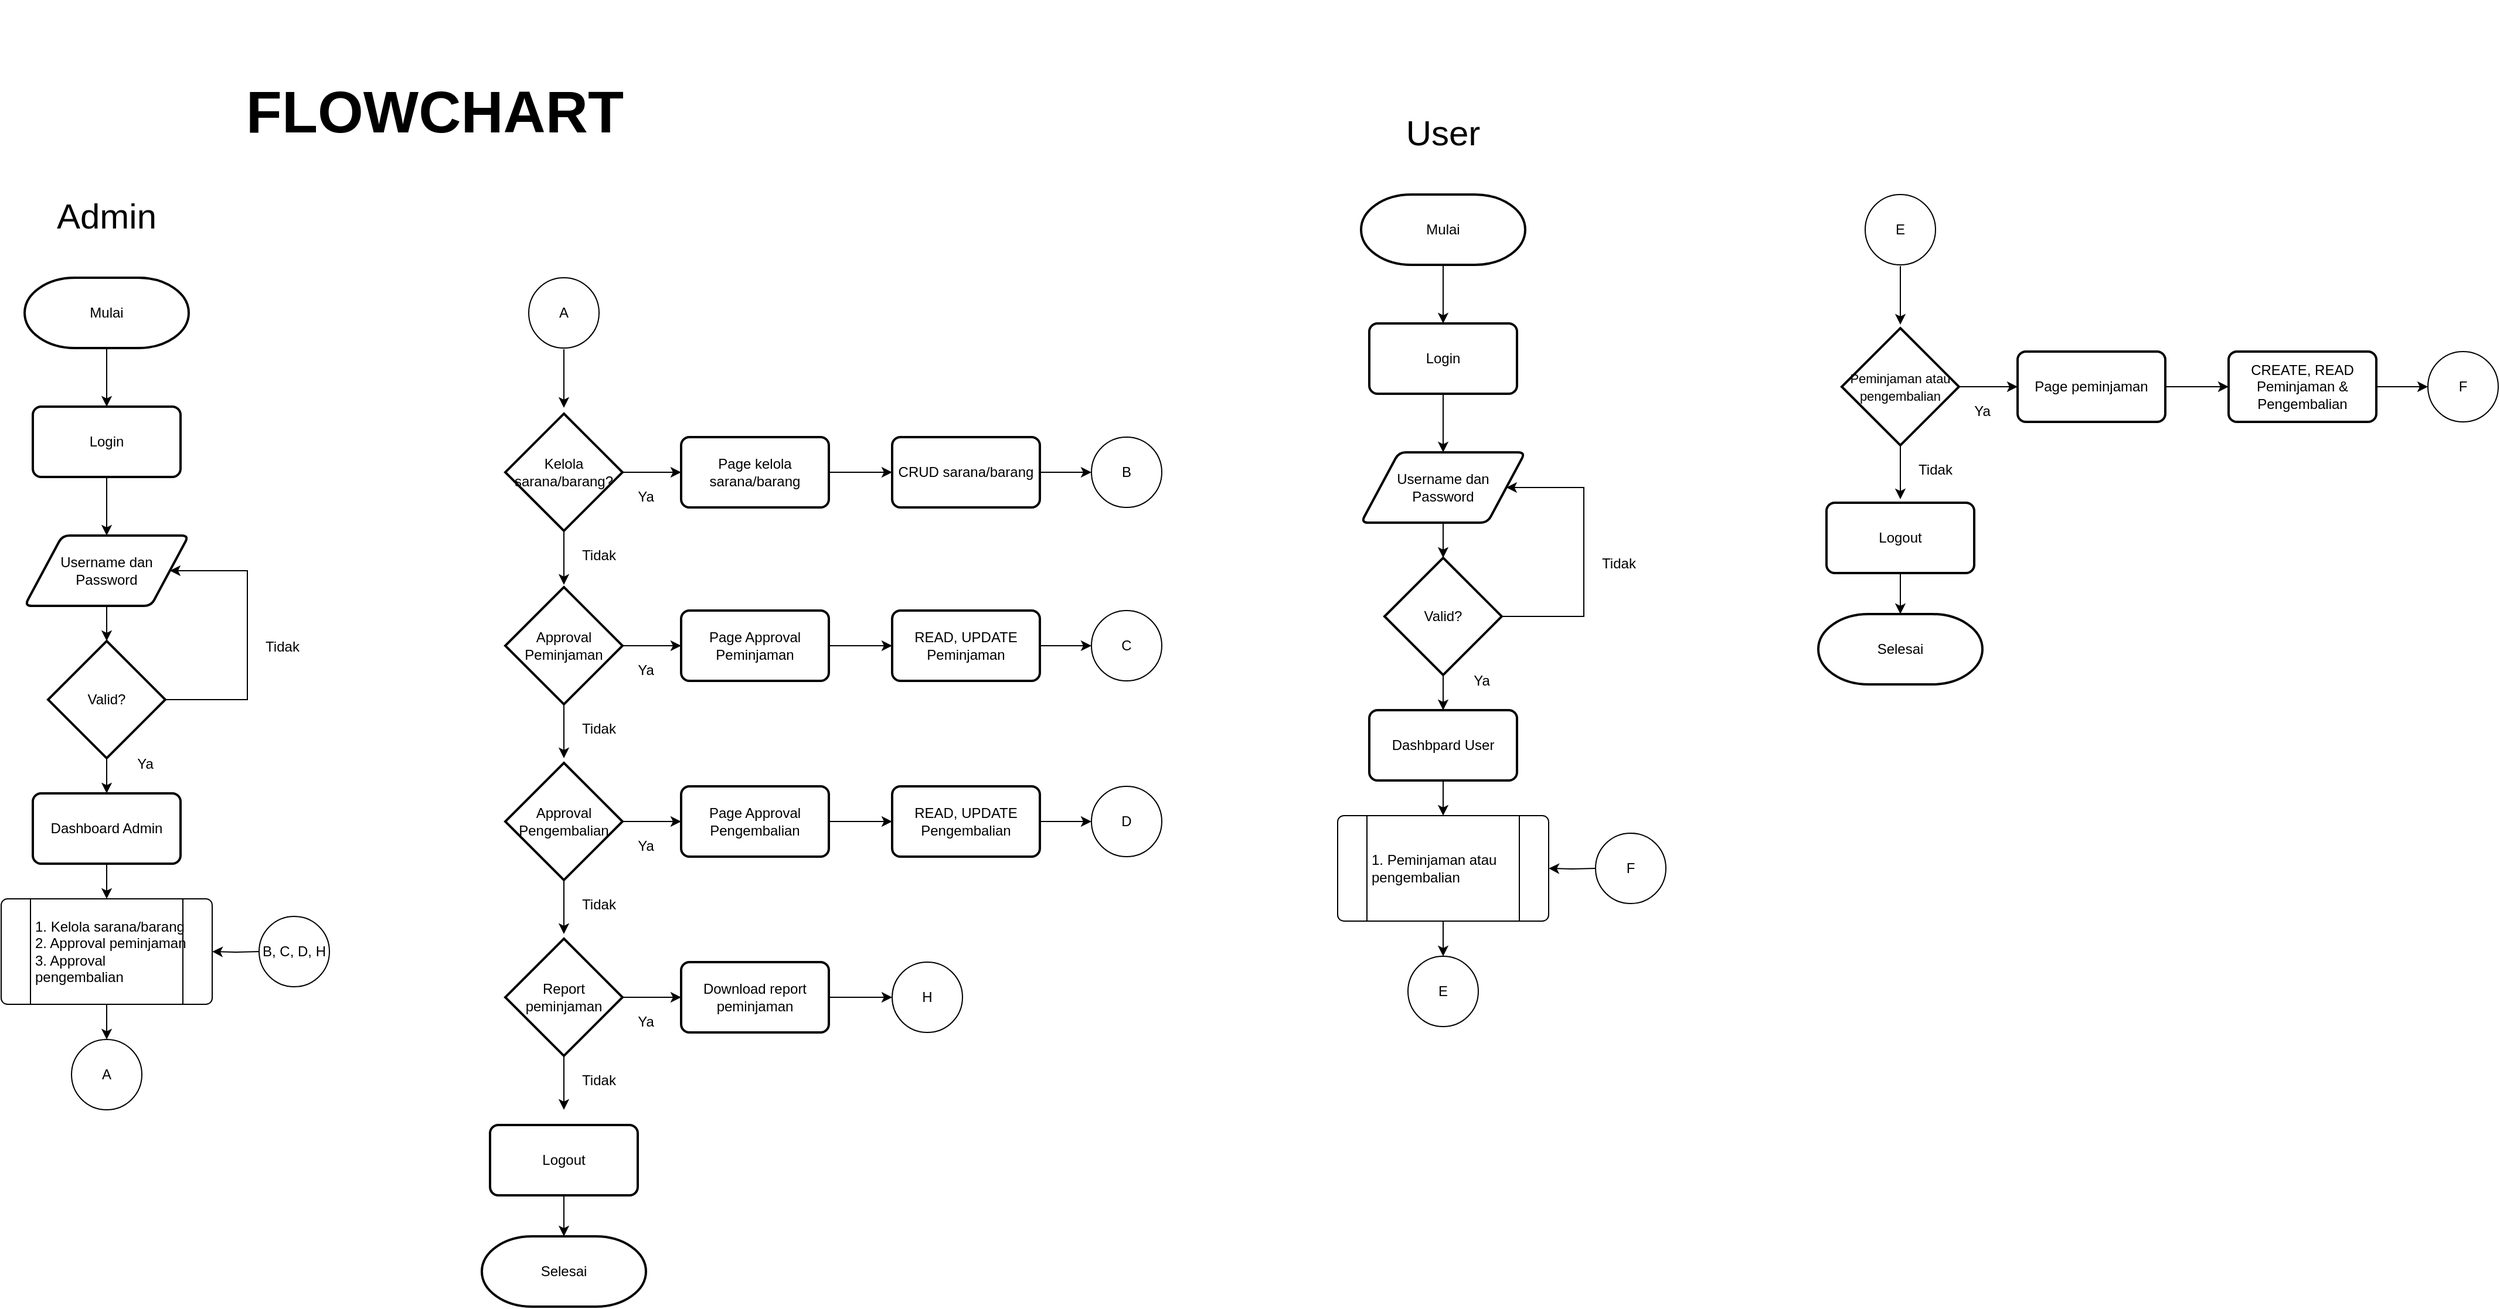 <mxfile version="27.0.6">
  <diagram name="Page-1" id="8GOD23iKSQqQfZtJJ0CQ">
    <mxGraphModel grid="1" page="1" gridSize="10" guides="1" tooltips="1" connect="1" arrows="1" fold="1" pageScale="1" pageWidth="3000" pageHeight="3000" math="0" shadow="0">
      <root>
        <mxCell id="0" />
        <mxCell id="1" parent="0" />
        <mxCell id="D5Iztg6HRzffPRHHJvHE-1" style="edgeStyle=orthogonalEdgeStyle;rounded=0;orthogonalLoop=1;jettySize=auto;html=1;entryX=0.5;entryY=0;entryDx=0;entryDy=0;" edge="1" parent="1" source="D5Iztg6HRzffPRHHJvHE-2" target="D5Iztg6HRzffPRHHJvHE-4">
          <mxGeometry relative="1" as="geometry" />
        </mxCell>
        <mxCell id="D5Iztg6HRzffPRHHJvHE-2" value="Mulai" style="strokeWidth=2;html=1;shape=mxgraph.flowchart.terminator;whiteSpace=wrap;" vertex="1" parent="1">
          <mxGeometry x="240" y="327" width="140" height="60" as="geometry" />
        </mxCell>
        <mxCell id="D5Iztg6HRzffPRHHJvHE-3" style="edgeStyle=orthogonalEdgeStyle;rounded=0;orthogonalLoop=1;jettySize=auto;html=1;entryX=0.5;entryY=0;entryDx=0;entryDy=0;" edge="1" parent="1" source="D5Iztg6HRzffPRHHJvHE-4" target="D5Iztg6HRzffPRHHJvHE-5">
          <mxGeometry relative="1" as="geometry" />
        </mxCell>
        <mxCell id="D5Iztg6HRzffPRHHJvHE-4" value="Login" style="rounded=1;whiteSpace=wrap;html=1;absoluteArcSize=1;arcSize=14;strokeWidth=2;" vertex="1" parent="1">
          <mxGeometry x="247" y="437" width="126" height="60" as="geometry" />
        </mxCell>
        <mxCell id="D5Iztg6HRzffPRHHJvHE-5" value="Username dan&lt;div&gt;&lt;span style=&quot;background-color: transparent; color: light-dark(rgb(0, 0, 0), rgb(255, 255, 255));&quot;&gt;Password&lt;/span&gt;&lt;/div&gt;" style="shape=parallelogram;html=1;strokeWidth=2;perimeter=parallelogramPerimeter;whiteSpace=wrap;rounded=1;arcSize=12;size=0.23;" vertex="1" parent="1">
          <mxGeometry x="240" y="547" width="140" height="60" as="geometry" />
        </mxCell>
        <mxCell id="D5Iztg6HRzffPRHHJvHE-6" style="edgeStyle=orthogonalEdgeStyle;rounded=0;orthogonalLoop=1;jettySize=auto;html=1;entryX=0.5;entryY=0;entryDx=0;entryDy=0;" edge="1" parent="1" source="D5Iztg6HRzffPRHHJvHE-8" target="D5Iztg6HRzffPRHHJvHE-11">
          <mxGeometry relative="1" as="geometry" />
        </mxCell>
        <mxCell id="D5Iztg6HRzffPRHHJvHE-7" style="edgeStyle=orthogonalEdgeStyle;rounded=0;orthogonalLoop=1;jettySize=auto;html=1;entryX=1;entryY=0.5;entryDx=0;entryDy=0;" edge="1" parent="1" source="D5Iztg6HRzffPRHHJvHE-8" target="D5Iztg6HRzffPRHHJvHE-5">
          <mxGeometry relative="1" as="geometry">
            <mxPoint x="390" y="567" as="targetPoint" />
            <Array as="points">
              <mxPoint x="430" y="687" />
              <mxPoint x="430" y="577" />
            </Array>
          </mxGeometry>
        </mxCell>
        <mxCell id="D5Iztg6HRzffPRHHJvHE-8" value="Valid?" style="strokeWidth=2;html=1;shape=mxgraph.flowchart.decision;whiteSpace=wrap;" vertex="1" parent="1">
          <mxGeometry x="260" y="637" width="100" height="100" as="geometry" />
        </mxCell>
        <mxCell id="D5Iztg6HRzffPRHHJvHE-9" style="edgeStyle=orthogonalEdgeStyle;rounded=0;orthogonalLoop=1;jettySize=auto;html=1;entryX=0.5;entryY=0;entryDx=0;entryDy=0;entryPerimeter=0;" edge="1" parent="1" source="D5Iztg6HRzffPRHHJvHE-5" target="D5Iztg6HRzffPRHHJvHE-8">
          <mxGeometry relative="1" as="geometry" />
        </mxCell>
        <mxCell id="D5Iztg6HRzffPRHHJvHE-10" style="edgeStyle=orthogonalEdgeStyle;rounded=0;orthogonalLoop=1;jettySize=auto;html=1;entryX=0.5;entryY=0;entryDx=0;entryDy=0;" edge="1" parent="1" source="D5Iztg6HRzffPRHHJvHE-11" target="D5Iztg6HRzffPRHHJvHE-13">
          <mxGeometry relative="1" as="geometry" />
        </mxCell>
        <mxCell id="D5Iztg6HRzffPRHHJvHE-11" value="Dashboard Admin" style="rounded=1;whiteSpace=wrap;html=1;absoluteArcSize=1;arcSize=14;strokeWidth=2;" vertex="1" parent="1">
          <mxGeometry x="247" y="767" width="126" height="60" as="geometry" />
        </mxCell>
        <mxCell id="D5Iztg6HRzffPRHHJvHE-12" style="edgeStyle=orthogonalEdgeStyle;rounded=0;orthogonalLoop=1;jettySize=auto;html=1;" edge="1" parent="1" source="D5Iztg6HRzffPRHHJvHE-13">
          <mxGeometry relative="1" as="geometry">
            <mxPoint x="310" y="977" as="targetPoint" />
          </mxGeometry>
        </mxCell>
        <mxCell id="D5Iztg6HRzffPRHHJvHE-13" value="" style="verticalLabelPosition=bottom;verticalAlign=top;html=1;shape=process;whiteSpace=wrap;rounded=1;size=0.14;arcSize=6;" vertex="1" parent="1">
          <mxGeometry x="220" y="857" width="180" height="90" as="geometry" />
        </mxCell>
        <mxCell id="D5Iztg6HRzffPRHHJvHE-14" value="1. Kelola sarana/barang&lt;div&gt;2. Approval peminjaman&lt;/div&gt;&lt;div&gt;3. Approval pengembalian&lt;/div&gt;" style="text;strokeColor=none;align=left;fillColor=none;html=1;verticalAlign=middle;whiteSpace=wrap;rounded=0;" vertex="1" parent="1">
          <mxGeometry x="247" y="867" width="133" height="70" as="geometry" />
        </mxCell>
        <mxCell id="D5Iztg6HRzffPRHHJvHE-15" value="Ya" style="text;strokeColor=none;align=center;fillColor=none;html=1;verticalAlign=middle;whiteSpace=wrap;rounded=0;" vertex="1" parent="1">
          <mxGeometry x="313" y="727" width="60" height="30" as="geometry" />
        </mxCell>
        <mxCell id="D5Iztg6HRzffPRHHJvHE-16" value="Tidak" style="text;strokeColor=none;align=center;fillColor=none;html=1;verticalAlign=middle;whiteSpace=wrap;rounded=0;" vertex="1" parent="1">
          <mxGeometry x="430" y="627" width="60" height="30" as="geometry" />
        </mxCell>
        <mxCell id="D5Iztg6HRzffPRHHJvHE-17" style="edgeStyle=orthogonalEdgeStyle;rounded=0;orthogonalLoop=1;jettySize=auto;html=1;entryX=1;entryY=0.5;entryDx=0;entryDy=0;" edge="1" parent="1" target="D5Iztg6HRzffPRHHJvHE-13">
          <mxGeometry relative="1" as="geometry">
            <mxPoint x="440" y="902" as="sourcePoint" />
          </mxGeometry>
        </mxCell>
        <mxCell id="D5Iztg6HRzffPRHHJvHE-18" value="&lt;font style=&quot;font-size: 30px;&quot;&gt;Admin&lt;/font&gt;" style="text;strokeColor=none;align=center;fillColor=none;html=1;verticalAlign=middle;whiteSpace=wrap;rounded=0;" vertex="1" parent="1">
          <mxGeometry x="280" y="259" width="60" height="30" as="geometry" />
        </mxCell>
        <mxCell id="D5Iztg6HRzffPRHHJvHE-19" value="" style="verticalLabelPosition=bottom;verticalAlign=top;html=1;shape=mxgraph.flowchart.on-page_reference;" vertex="1" parent="1">
          <mxGeometry x="280" y="977" width="60" height="60" as="geometry" />
        </mxCell>
        <mxCell id="D5Iztg6HRzffPRHHJvHE-20" value="A" style="text;strokeColor=none;align=center;fillColor=none;html=1;verticalAlign=middle;whiteSpace=wrap;rounded=0;" vertex="1" parent="1">
          <mxGeometry x="280" y="992" width="60" height="30" as="geometry" />
        </mxCell>
        <mxCell id="D5Iztg6HRzffPRHHJvHE-21" value="" style="verticalLabelPosition=bottom;verticalAlign=top;html=1;shape=mxgraph.flowchart.on-page_reference;" vertex="1" parent="1">
          <mxGeometry x="440" y="872" width="60" height="60" as="geometry" />
        </mxCell>
        <mxCell id="D5Iztg6HRzffPRHHJvHE-22" value="B, C, D, H" style="text;strokeColor=none;align=center;fillColor=none;html=1;verticalAlign=middle;whiteSpace=wrap;rounded=0;" vertex="1" parent="1">
          <mxGeometry x="440" y="887" width="60" height="30" as="geometry" />
        </mxCell>
        <mxCell id="D5Iztg6HRzffPRHHJvHE-23" value="" style="verticalLabelPosition=bottom;verticalAlign=top;html=1;shape=mxgraph.flowchart.on-page_reference;" vertex="1" parent="1">
          <mxGeometry x="670" y="327" width="60" height="60" as="geometry" />
        </mxCell>
        <mxCell id="D5Iztg6HRzffPRHHJvHE-24" value="A" style="text;strokeColor=none;align=center;fillColor=none;html=1;verticalAlign=middle;whiteSpace=wrap;rounded=0;" vertex="1" parent="1">
          <mxGeometry x="670" y="342" width="60" height="30" as="geometry" />
        </mxCell>
        <mxCell id="D5Iztg6HRzffPRHHJvHE-25" style="edgeStyle=orthogonalEdgeStyle;rounded=0;orthogonalLoop=1;jettySize=auto;html=1;entryX=0.5;entryY=0;entryDx=0;entryDy=0;" edge="1" parent="1">
          <mxGeometry relative="1" as="geometry">
            <mxPoint x="700" y="388" as="sourcePoint" />
            <mxPoint x="700" y="438" as="targetPoint" />
          </mxGeometry>
        </mxCell>
        <mxCell id="D5Iztg6HRzffPRHHJvHE-26" style="edgeStyle=orthogonalEdgeStyle;rounded=0;orthogonalLoop=1;jettySize=auto;html=1;entryX=0;entryY=0.5;entryDx=0;entryDy=0;" edge="1" parent="1" source="D5Iztg6HRzffPRHHJvHE-27" target="D5Iztg6HRzffPRHHJvHE-32">
          <mxGeometry relative="1" as="geometry" />
        </mxCell>
        <mxCell id="D5Iztg6HRzffPRHHJvHE-27" value="Kelola sarana/barang?" style="strokeWidth=2;html=1;shape=mxgraph.flowchart.decision;whiteSpace=wrap;" vertex="1" parent="1">
          <mxGeometry x="650" y="443" width="100" height="100" as="geometry" />
        </mxCell>
        <mxCell id="D5Iztg6HRzffPRHHJvHE-28" style="edgeStyle=orthogonalEdgeStyle;rounded=0;orthogonalLoop=1;jettySize=auto;html=1;entryX=0.5;entryY=0;entryDx=0;entryDy=0;entryPerimeter=0;" edge="1" parent="1" source="D5Iztg6HRzffPRHHJvHE-27">
          <mxGeometry relative="1" as="geometry">
            <mxPoint x="700" y="589.0" as="targetPoint" />
          </mxGeometry>
        </mxCell>
        <mxCell id="D5Iztg6HRzffPRHHJvHE-29" value="Tidak" style="text;strokeColor=none;align=center;fillColor=none;html=1;verticalAlign=middle;whiteSpace=wrap;rounded=0;" vertex="1" parent="1">
          <mxGeometry x="700" y="549" width="60" height="30" as="geometry" />
        </mxCell>
        <mxCell id="D5Iztg6HRzffPRHHJvHE-30" value="Ya" style="text;strokeColor=none;align=center;fillColor=none;html=1;verticalAlign=middle;whiteSpace=wrap;rounded=0;" vertex="1" parent="1">
          <mxGeometry x="740" y="499" width="60" height="30" as="geometry" />
        </mxCell>
        <mxCell id="D5Iztg6HRzffPRHHJvHE-31" style="edgeStyle=orthogonalEdgeStyle;rounded=0;orthogonalLoop=1;jettySize=auto;html=1;entryX=0;entryY=0.5;entryDx=0;entryDy=0;" edge="1" parent="1" source="D5Iztg6HRzffPRHHJvHE-32" target="D5Iztg6HRzffPRHHJvHE-33">
          <mxGeometry relative="1" as="geometry" />
        </mxCell>
        <mxCell id="D5Iztg6HRzffPRHHJvHE-32" value="Page kelola sarana/barang" style="rounded=1;whiteSpace=wrap;html=1;absoluteArcSize=1;arcSize=14;strokeWidth=2;" vertex="1" parent="1">
          <mxGeometry x="800" y="463" width="126" height="60" as="geometry" />
        </mxCell>
        <mxCell id="D5Iztg6HRzffPRHHJvHE-33" value="CRUD sarana/barang" style="rounded=1;whiteSpace=wrap;html=1;absoluteArcSize=1;arcSize=14;strokeWidth=2;" vertex="1" parent="1">
          <mxGeometry x="980" y="463" width="126" height="60" as="geometry" />
        </mxCell>
        <mxCell id="D5Iztg6HRzffPRHHJvHE-34" style="edgeStyle=orthogonalEdgeStyle;rounded=0;orthogonalLoop=1;jettySize=auto;html=1;entryX=0;entryY=0.5;entryDx=0;entryDy=0;entryPerimeter=0;" edge="1" parent="1" source="D5Iztg6HRzffPRHHJvHE-33">
          <mxGeometry relative="1" as="geometry">
            <mxPoint x="1150" y="493" as="targetPoint" />
          </mxGeometry>
        </mxCell>
        <mxCell id="D5Iztg6HRzffPRHHJvHE-35" value="" style="verticalLabelPosition=bottom;verticalAlign=top;html=1;shape=mxgraph.flowchart.on-page_reference;" vertex="1" parent="1">
          <mxGeometry x="1150" y="463" width="60" height="60" as="geometry" />
        </mxCell>
        <mxCell id="D5Iztg6HRzffPRHHJvHE-36" value="B" style="text;strokeColor=none;align=center;fillColor=none;html=1;verticalAlign=middle;whiteSpace=wrap;rounded=0;" vertex="1" parent="1">
          <mxGeometry x="1150" y="478" width="60" height="30" as="geometry" />
        </mxCell>
        <mxCell id="D5Iztg6HRzffPRHHJvHE-37" style="edgeStyle=orthogonalEdgeStyle;rounded=0;orthogonalLoop=1;jettySize=auto;html=1;entryX=0;entryY=0.5;entryDx=0;entryDy=0;" edge="1" parent="1" source="D5Iztg6HRzffPRHHJvHE-38" target="D5Iztg6HRzffPRHHJvHE-43">
          <mxGeometry relative="1" as="geometry" />
        </mxCell>
        <mxCell id="D5Iztg6HRzffPRHHJvHE-38" value="Approval Peminjaman" style="strokeWidth=2;html=1;shape=mxgraph.flowchart.decision;whiteSpace=wrap;" vertex="1" parent="1">
          <mxGeometry x="650" y="591" width="100" height="100" as="geometry" />
        </mxCell>
        <mxCell id="D5Iztg6HRzffPRHHJvHE-39" style="edgeStyle=orthogonalEdgeStyle;rounded=0;orthogonalLoop=1;jettySize=auto;html=1;entryX=0.5;entryY=0;entryDx=0;entryDy=0;entryPerimeter=0;" edge="1" parent="1" source="D5Iztg6HRzffPRHHJvHE-38">
          <mxGeometry relative="1" as="geometry">
            <mxPoint x="700" y="737" as="targetPoint" />
          </mxGeometry>
        </mxCell>
        <mxCell id="D5Iztg6HRzffPRHHJvHE-40" value="Tidak" style="text;strokeColor=none;align=center;fillColor=none;html=1;verticalAlign=middle;whiteSpace=wrap;rounded=0;" vertex="1" parent="1">
          <mxGeometry x="700" y="697" width="60" height="30" as="geometry" />
        </mxCell>
        <mxCell id="D5Iztg6HRzffPRHHJvHE-41" value="Ya" style="text;strokeColor=none;align=center;fillColor=none;html=1;verticalAlign=middle;whiteSpace=wrap;rounded=0;" vertex="1" parent="1">
          <mxGeometry x="740" y="647" width="60" height="30" as="geometry" />
        </mxCell>
        <mxCell id="D5Iztg6HRzffPRHHJvHE-42" style="edgeStyle=orthogonalEdgeStyle;rounded=0;orthogonalLoop=1;jettySize=auto;html=1;entryX=0;entryY=0.5;entryDx=0;entryDy=0;" edge="1" parent="1" source="D5Iztg6HRzffPRHHJvHE-43" target="D5Iztg6HRzffPRHHJvHE-44">
          <mxGeometry relative="1" as="geometry" />
        </mxCell>
        <mxCell id="D5Iztg6HRzffPRHHJvHE-43" value="Page Approval Peminjaman" style="rounded=1;whiteSpace=wrap;html=1;absoluteArcSize=1;arcSize=14;strokeWidth=2;" vertex="1" parent="1">
          <mxGeometry x="800" y="611" width="126" height="60" as="geometry" />
        </mxCell>
        <mxCell id="D5Iztg6HRzffPRHHJvHE-44" value="READ, UPDATE Peminjaman" style="rounded=1;whiteSpace=wrap;html=1;absoluteArcSize=1;arcSize=14;strokeWidth=2;" vertex="1" parent="1">
          <mxGeometry x="980" y="611" width="126" height="60" as="geometry" />
        </mxCell>
        <mxCell id="D5Iztg6HRzffPRHHJvHE-45" style="edgeStyle=orthogonalEdgeStyle;rounded=0;orthogonalLoop=1;jettySize=auto;html=1;entryX=0;entryY=0.5;entryDx=0;entryDy=0;entryPerimeter=0;" edge="1" parent="1" source="D5Iztg6HRzffPRHHJvHE-44">
          <mxGeometry relative="1" as="geometry">
            <mxPoint x="1150" y="641" as="targetPoint" />
          </mxGeometry>
        </mxCell>
        <mxCell id="D5Iztg6HRzffPRHHJvHE-46" value="" style="verticalLabelPosition=bottom;verticalAlign=top;html=1;shape=mxgraph.flowchart.on-page_reference;" vertex="1" parent="1">
          <mxGeometry x="1150" y="611" width="60" height="60" as="geometry" />
        </mxCell>
        <mxCell id="D5Iztg6HRzffPRHHJvHE-47" value="C" style="text;strokeColor=none;align=center;fillColor=none;html=1;verticalAlign=middle;whiteSpace=wrap;rounded=0;" vertex="1" parent="1">
          <mxGeometry x="1150" y="626" width="60" height="30" as="geometry" />
        </mxCell>
        <mxCell id="D5Iztg6HRzffPRHHJvHE-48" style="edgeStyle=orthogonalEdgeStyle;rounded=0;orthogonalLoop=1;jettySize=auto;html=1;entryX=0;entryY=0.5;entryDx=0;entryDy=0;" edge="1" parent="1" source="D5Iztg6HRzffPRHHJvHE-49" target="D5Iztg6HRzffPRHHJvHE-54">
          <mxGeometry relative="1" as="geometry" />
        </mxCell>
        <mxCell id="D5Iztg6HRzffPRHHJvHE-49" value="Approval Pengembalian" style="strokeWidth=2;html=1;shape=mxgraph.flowchart.decision;whiteSpace=wrap;" vertex="1" parent="1">
          <mxGeometry x="650" y="741" width="100" height="100" as="geometry" />
        </mxCell>
        <mxCell id="D5Iztg6HRzffPRHHJvHE-50" style="edgeStyle=orthogonalEdgeStyle;rounded=0;orthogonalLoop=1;jettySize=auto;html=1;entryX=0.5;entryY=0;entryDx=0;entryDy=0;entryPerimeter=0;" edge="1" parent="1" source="D5Iztg6HRzffPRHHJvHE-49">
          <mxGeometry relative="1" as="geometry">
            <mxPoint x="700" y="887" as="targetPoint" />
          </mxGeometry>
        </mxCell>
        <mxCell id="D5Iztg6HRzffPRHHJvHE-51" value="Tidak" style="text;strokeColor=none;align=center;fillColor=none;html=1;verticalAlign=middle;whiteSpace=wrap;rounded=0;" vertex="1" parent="1">
          <mxGeometry x="700" y="847" width="60" height="30" as="geometry" />
        </mxCell>
        <mxCell id="D5Iztg6HRzffPRHHJvHE-52" value="Ya" style="text;strokeColor=none;align=center;fillColor=none;html=1;verticalAlign=middle;whiteSpace=wrap;rounded=0;" vertex="1" parent="1">
          <mxGeometry x="740" y="797" width="60" height="30" as="geometry" />
        </mxCell>
        <mxCell id="D5Iztg6HRzffPRHHJvHE-53" style="edgeStyle=orthogonalEdgeStyle;rounded=0;orthogonalLoop=1;jettySize=auto;html=1;entryX=0;entryY=0.5;entryDx=0;entryDy=0;" edge="1" parent="1" source="D5Iztg6HRzffPRHHJvHE-54" target="D5Iztg6HRzffPRHHJvHE-55">
          <mxGeometry relative="1" as="geometry" />
        </mxCell>
        <mxCell id="D5Iztg6HRzffPRHHJvHE-54" value="Page Approval Pengembalian" style="rounded=1;whiteSpace=wrap;html=1;absoluteArcSize=1;arcSize=14;strokeWidth=2;" vertex="1" parent="1">
          <mxGeometry x="800" y="761" width="126" height="60" as="geometry" />
        </mxCell>
        <mxCell id="D5Iztg6HRzffPRHHJvHE-55" value="READ, UPDATE Pengembalian" style="rounded=1;whiteSpace=wrap;html=1;absoluteArcSize=1;arcSize=14;strokeWidth=2;" vertex="1" parent="1">
          <mxGeometry x="980" y="761" width="126" height="60" as="geometry" />
        </mxCell>
        <mxCell id="D5Iztg6HRzffPRHHJvHE-56" style="edgeStyle=orthogonalEdgeStyle;rounded=0;orthogonalLoop=1;jettySize=auto;html=1;entryX=0;entryY=0.5;entryDx=0;entryDy=0;entryPerimeter=0;" edge="1" parent="1" source="D5Iztg6HRzffPRHHJvHE-55">
          <mxGeometry relative="1" as="geometry">
            <mxPoint x="1150" y="791" as="targetPoint" />
          </mxGeometry>
        </mxCell>
        <mxCell id="D5Iztg6HRzffPRHHJvHE-57" value="" style="verticalLabelPosition=bottom;verticalAlign=top;html=1;shape=mxgraph.flowchart.on-page_reference;" vertex="1" parent="1">
          <mxGeometry x="1150" y="761" width="60" height="60" as="geometry" />
        </mxCell>
        <mxCell id="D5Iztg6HRzffPRHHJvHE-58" value="D" style="text;strokeColor=none;align=center;fillColor=none;html=1;verticalAlign=middle;whiteSpace=wrap;rounded=0;" vertex="1" parent="1">
          <mxGeometry x="1150" y="776" width="60" height="30" as="geometry" />
        </mxCell>
        <mxCell id="D5Iztg6HRzffPRHHJvHE-59" value="Logout" style="rounded=1;whiteSpace=wrap;html=1;absoluteArcSize=1;arcSize=14;strokeWidth=2;" vertex="1" parent="1">
          <mxGeometry x="637" y="1050" width="126" height="60" as="geometry" />
        </mxCell>
        <mxCell id="D5Iztg6HRzffPRHHJvHE-60" value="Selesai" style="strokeWidth=2;html=1;shape=mxgraph.flowchart.terminator;whiteSpace=wrap;" vertex="1" parent="1">
          <mxGeometry x="630" y="1145" width="140" height="60" as="geometry" />
        </mxCell>
        <mxCell id="D5Iztg6HRzffPRHHJvHE-61" style="edgeStyle=orthogonalEdgeStyle;rounded=0;orthogonalLoop=1;jettySize=auto;html=1;entryX=0.5;entryY=0;entryDx=0;entryDy=0;entryPerimeter=0;" edge="1" parent="1" source="D5Iztg6HRzffPRHHJvHE-59" target="D5Iztg6HRzffPRHHJvHE-60">
          <mxGeometry relative="1" as="geometry" />
        </mxCell>
        <mxCell id="D5Iztg6HRzffPRHHJvHE-62" style="edgeStyle=orthogonalEdgeStyle;rounded=0;orthogonalLoop=1;jettySize=auto;html=1;entryX=0.5;entryY=0;entryDx=0;entryDy=0;" edge="1" parent="1" source="D5Iztg6HRzffPRHHJvHE-63" target="D5Iztg6HRzffPRHHJvHE-65">
          <mxGeometry relative="1" as="geometry" />
        </mxCell>
        <mxCell id="D5Iztg6HRzffPRHHJvHE-63" value="Mulai" style="strokeWidth=2;html=1;shape=mxgraph.flowchart.terminator;whiteSpace=wrap;" vertex="1" parent="1">
          <mxGeometry x="1380" y="256" width="140" height="60" as="geometry" />
        </mxCell>
        <mxCell id="D5Iztg6HRzffPRHHJvHE-64" style="edgeStyle=orthogonalEdgeStyle;rounded=0;orthogonalLoop=1;jettySize=auto;html=1;entryX=0.5;entryY=0;entryDx=0;entryDy=0;" edge="1" parent="1" source="D5Iztg6HRzffPRHHJvHE-65" target="D5Iztg6HRzffPRHHJvHE-66">
          <mxGeometry relative="1" as="geometry" />
        </mxCell>
        <mxCell id="D5Iztg6HRzffPRHHJvHE-65" value="Login" style="rounded=1;whiteSpace=wrap;html=1;absoluteArcSize=1;arcSize=14;strokeWidth=2;" vertex="1" parent="1">
          <mxGeometry x="1387" y="366" width="126" height="60" as="geometry" />
        </mxCell>
        <mxCell id="D5Iztg6HRzffPRHHJvHE-66" value="Username dan&lt;div&gt;&lt;span style=&quot;background-color: transparent; color: light-dark(rgb(0, 0, 0), rgb(255, 255, 255));&quot;&gt;Password&lt;/span&gt;&lt;/div&gt;" style="shape=parallelogram;html=1;strokeWidth=2;perimeter=parallelogramPerimeter;whiteSpace=wrap;rounded=1;arcSize=12;size=0.23;" vertex="1" parent="1">
          <mxGeometry x="1380" y="476" width="140" height="60" as="geometry" />
        </mxCell>
        <mxCell id="D5Iztg6HRzffPRHHJvHE-67" style="edgeStyle=orthogonalEdgeStyle;rounded=0;orthogonalLoop=1;jettySize=auto;html=1;entryX=0.5;entryY=0;entryDx=0;entryDy=0;" edge="1" parent="1" source="D5Iztg6HRzffPRHHJvHE-69" target="D5Iztg6HRzffPRHHJvHE-72">
          <mxGeometry relative="1" as="geometry" />
        </mxCell>
        <mxCell id="D5Iztg6HRzffPRHHJvHE-68" style="edgeStyle=orthogonalEdgeStyle;rounded=0;orthogonalLoop=1;jettySize=auto;html=1;entryX=1;entryY=0.5;entryDx=0;entryDy=0;" edge="1" parent="1" source="D5Iztg6HRzffPRHHJvHE-69" target="D5Iztg6HRzffPRHHJvHE-66">
          <mxGeometry relative="1" as="geometry">
            <mxPoint x="1530" y="496" as="targetPoint" />
            <Array as="points">
              <mxPoint x="1570" y="616" />
              <mxPoint x="1570" y="506" />
            </Array>
          </mxGeometry>
        </mxCell>
        <mxCell id="D5Iztg6HRzffPRHHJvHE-69" value="Valid?" style="strokeWidth=2;html=1;shape=mxgraph.flowchart.decision;whiteSpace=wrap;" vertex="1" parent="1">
          <mxGeometry x="1400" y="566" width="100" height="100" as="geometry" />
        </mxCell>
        <mxCell id="D5Iztg6HRzffPRHHJvHE-70" style="edgeStyle=orthogonalEdgeStyle;rounded=0;orthogonalLoop=1;jettySize=auto;html=1;entryX=0.5;entryY=0;entryDx=0;entryDy=0;entryPerimeter=0;" edge="1" parent="1" source="D5Iztg6HRzffPRHHJvHE-66" target="D5Iztg6HRzffPRHHJvHE-69">
          <mxGeometry relative="1" as="geometry" />
        </mxCell>
        <mxCell id="D5Iztg6HRzffPRHHJvHE-71" style="edgeStyle=orthogonalEdgeStyle;rounded=0;orthogonalLoop=1;jettySize=auto;html=1;entryX=0.5;entryY=0;entryDx=0;entryDy=0;" edge="1" parent="1" source="D5Iztg6HRzffPRHHJvHE-72" target="D5Iztg6HRzffPRHHJvHE-74">
          <mxGeometry relative="1" as="geometry" />
        </mxCell>
        <mxCell id="D5Iztg6HRzffPRHHJvHE-72" value="Dashbpard User" style="rounded=1;whiteSpace=wrap;html=1;absoluteArcSize=1;arcSize=14;strokeWidth=2;" vertex="1" parent="1">
          <mxGeometry x="1387" y="696" width="126" height="60" as="geometry" />
        </mxCell>
        <mxCell id="D5Iztg6HRzffPRHHJvHE-73" style="edgeStyle=orthogonalEdgeStyle;rounded=0;orthogonalLoop=1;jettySize=auto;html=1;" edge="1" parent="1" source="D5Iztg6HRzffPRHHJvHE-74">
          <mxGeometry relative="1" as="geometry">
            <mxPoint x="1450" y="906" as="targetPoint" />
          </mxGeometry>
        </mxCell>
        <mxCell id="D5Iztg6HRzffPRHHJvHE-74" value="" style="verticalLabelPosition=bottom;verticalAlign=top;html=1;shape=process;whiteSpace=wrap;rounded=1;size=0.14;arcSize=6;" vertex="1" parent="1">
          <mxGeometry x="1360" y="786" width="180" height="90" as="geometry" />
        </mxCell>
        <mxCell id="D5Iztg6HRzffPRHHJvHE-75" value="1. Peminjaman atau pengembalian" style="text;strokeColor=none;align=left;fillColor=none;html=1;verticalAlign=middle;whiteSpace=wrap;rounded=0;" vertex="1" parent="1">
          <mxGeometry x="1387" y="796" width="123" height="70" as="geometry" />
        </mxCell>
        <mxCell id="D5Iztg6HRzffPRHHJvHE-76" value="Ya" style="text;strokeColor=none;align=center;fillColor=none;html=1;verticalAlign=middle;whiteSpace=wrap;rounded=0;" vertex="1" parent="1">
          <mxGeometry x="1453" y="656" width="60" height="30" as="geometry" />
        </mxCell>
        <mxCell id="D5Iztg6HRzffPRHHJvHE-77" value="Tidak" style="text;strokeColor=none;align=center;fillColor=none;html=1;verticalAlign=middle;whiteSpace=wrap;rounded=0;" vertex="1" parent="1">
          <mxGeometry x="1570" y="556" width="60" height="30" as="geometry" />
        </mxCell>
        <mxCell id="D5Iztg6HRzffPRHHJvHE-78" style="edgeStyle=orthogonalEdgeStyle;rounded=0;orthogonalLoop=1;jettySize=auto;html=1;entryX=1;entryY=0.5;entryDx=0;entryDy=0;" edge="1" parent="1" target="D5Iztg6HRzffPRHHJvHE-74">
          <mxGeometry relative="1" as="geometry">
            <mxPoint x="1580" y="831" as="sourcePoint" />
          </mxGeometry>
        </mxCell>
        <mxCell id="D5Iztg6HRzffPRHHJvHE-79" value="&lt;font style=&quot;font-size: 30px;&quot;&gt;User&lt;/font&gt;" style="text;strokeColor=none;align=center;fillColor=none;html=1;verticalAlign=middle;whiteSpace=wrap;rounded=0;" vertex="1" parent="1">
          <mxGeometry x="1420" y="188" width="60" height="30" as="geometry" />
        </mxCell>
        <mxCell id="D5Iztg6HRzffPRHHJvHE-80" value="" style="verticalLabelPosition=bottom;verticalAlign=top;html=1;shape=mxgraph.flowchart.on-page_reference;" vertex="1" parent="1">
          <mxGeometry x="1420" y="906" width="60" height="60" as="geometry" />
        </mxCell>
        <mxCell id="D5Iztg6HRzffPRHHJvHE-81" value="E" style="text;strokeColor=none;align=center;fillColor=none;html=1;verticalAlign=middle;whiteSpace=wrap;rounded=0;" vertex="1" parent="1">
          <mxGeometry x="1420" y="921" width="60" height="30" as="geometry" />
        </mxCell>
        <mxCell id="D5Iztg6HRzffPRHHJvHE-82" value="" style="verticalLabelPosition=bottom;verticalAlign=top;html=1;shape=mxgraph.flowchart.on-page_reference;" vertex="1" parent="1">
          <mxGeometry x="1580" y="801" width="60" height="60" as="geometry" />
        </mxCell>
        <mxCell id="D5Iztg6HRzffPRHHJvHE-83" value="F" style="text;strokeColor=none;align=center;fillColor=none;html=1;verticalAlign=middle;whiteSpace=wrap;rounded=0;" vertex="1" parent="1">
          <mxGeometry x="1580" y="816" width="60" height="30" as="geometry" />
        </mxCell>
        <mxCell id="D5Iztg6HRzffPRHHJvHE-84" value="" style="verticalLabelPosition=bottom;verticalAlign=top;html=1;shape=mxgraph.flowchart.on-page_reference;" vertex="1" parent="1">
          <mxGeometry x="1810" y="256" width="60" height="60" as="geometry" />
        </mxCell>
        <mxCell id="D5Iztg6HRzffPRHHJvHE-85" value="E" style="text;strokeColor=none;align=center;fillColor=none;html=1;verticalAlign=middle;whiteSpace=wrap;rounded=0;" vertex="1" parent="1">
          <mxGeometry x="1810" y="271" width="60" height="30" as="geometry" />
        </mxCell>
        <mxCell id="D5Iztg6HRzffPRHHJvHE-86" style="edgeStyle=orthogonalEdgeStyle;rounded=0;orthogonalLoop=1;jettySize=auto;html=1;entryX=0.5;entryY=0;entryDx=0;entryDy=0;" edge="1" parent="1">
          <mxGeometry relative="1" as="geometry">
            <mxPoint x="1840" y="317" as="sourcePoint" />
            <mxPoint x="1840" y="367" as="targetPoint" />
          </mxGeometry>
        </mxCell>
        <mxCell id="D5Iztg6HRzffPRHHJvHE-87" style="edgeStyle=orthogonalEdgeStyle;rounded=0;orthogonalLoop=1;jettySize=auto;html=1;entryX=0;entryY=0.5;entryDx=0;entryDy=0;" edge="1" parent="1" source="D5Iztg6HRzffPRHHJvHE-88" target="D5Iztg6HRzffPRHHJvHE-93">
          <mxGeometry relative="1" as="geometry" />
        </mxCell>
        <mxCell id="D5Iztg6HRzffPRHHJvHE-88" value="&lt;font style=&quot;font-size: 11px;&quot;&gt;Peminjaman&amp;nbsp;&lt;/font&gt;&lt;span style=&quot;font-size: 11px; background-color: transparent; color: light-dark(rgb(0, 0, 0), rgb(255, 255, 255));&quot;&gt;atau pengembalian&lt;/span&gt;" style="strokeWidth=2;html=1;shape=mxgraph.flowchart.decision;whiteSpace=wrap;" vertex="1" parent="1">
          <mxGeometry x="1790" y="370" width="100" height="100" as="geometry" />
        </mxCell>
        <mxCell id="D5Iztg6HRzffPRHHJvHE-89" style="edgeStyle=orthogonalEdgeStyle;rounded=0;orthogonalLoop=1;jettySize=auto;html=1;entryX=0.5;entryY=0;entryDx=0;entryDy=0;entryPerimeter=0;" edge="1" parent="1" source="D5Iztg6HRzffPRHHJvHE-88">
          <mxGeometry relative="1" as="geometry">
            <mxPoint x="1840" y="516" as="targetPoint" />
          </mxGeometry>
        </mxCell>
        <mxCell id="D5Iztg6HRzffPRHHJvHE-90" value="Tidak" style="text;strokeColor=none;align=center;fillColor=none;html=1;verticalAlign=middle;whiteSpace=wrap;rounded=0;" vertex="1" parent="1">
          <mxGeometry x="1840" y="476" width="60" height="30" as="geometry" />
        </mxCell>
        <mxCell id="D5Iztg6HRzffPRHHJvHE-91" value="Ya" style="text;strokeColor=none;align=center;fillColor=none;html=1;verticalAlign=middle;whiteSpace=wrap;rounded=0;" vertex="1" parent="1">
          <mxGeometry x="1880" y="426" width="60" height="30" as="geometry" />
        </mxCell>
        <mxCell id="D5Iztg6HRzffPRHHJvHE-92" style="edgeStyle=orthogonalEdgeStyle;rounded=0;orthogonalLoop=1;jettySize=auto;html=1;entryX=0;entryY=0.5;entryDx=0;entryDy=0;" edge="1" parent="1" source="D5Iztg6HRzffPRHHJvHE-93" target="D5Iztg6HRzffPRHHJvHE-94">
          <mxGeometry relative="1" as="geometry" />
        </mxCell>
        <mxCell id="D5Iztg6HRzffPRHHJvHE-93" value="Page peminjaman" style="rounded=1;whiteSpace=wrap;html=1;absoluteArcSize=1;arcSize=14;strokeWidth=2;" vertex="1" parent="1">
          <mxGeometry x="1940" y="390" width="126" height="60" as="geometry" />
        </mxCell>
        <mxCell id="D5Iztg6HRzffPRHHJvHE-94" value="CREATE, READ Peminjaman &amp;amp; Pengembalian" style="rounded=1;whiteSpace=wrap;html=1;absoluteArcSize=1;arcSize=14;strokeWidth=2;" vertex="1" parent="1">
          <mxGeometry x="2120" y="390" width="126" height="60" as="geometry" />
        </mxCell>
        <mxCell id="D5Iztg6HRzffPRHHJvHE-95" style="edgeStyle=orthogonalEdgeStyle;rounded=0;orthogonalLoop=1;jettySize=auto;html=1;entryX=0;entryY=0.5;entryDx=0;entryDy=0;entryPerimeter=0;" edge="1" parent="1" source="D5Iztg6HRzffPRHHJvHE-94">
          <mxGeometry relative="1" as="geometry">
            <mxPoint x="2290" y="420" as="targetPoint" />
          </mxGeometry>
        </mxCell>
        <mxCell id="D5Iztg6HRzffPRHHJvHE-96" value="" style="verticalLabelPosition=bottom;verticalAlign=top;html=1;shape=mxgraph.flowchart.on-page_reference;" vertex="1" parent="1">
          <mxGeometry x="2290" y="390" width="60" height="60" as="geometry" />
        </mxCell>
        <mxCell id="D5Iztg6HRzffPRHHJvHE-97" value="F" style="text;strokeColor=none;align=center;fillColor=none;html=1;verticalAlign=middle;whiteSpace=wrap;rounded=0;" vertex="1" parent="1">
          <mxGeometry x="2290" y="405" width="60" height="30" as="geometry" />
        </mxCell>
        <mxCell id="D5Iztg6HRzffPRHHJvHE-98" value="Logout" style="rounded=1;whiteSpace=wrap;html=1;absoluteArcSize=1;arcSize=14;strokeWidth=2;" vertex="1" parent="1">
          <mxGeometry x="1777" y="519" width="126" height="60" as="geometry" />
        </mxCell>
        <mxCell id="D5Iztg6HRzffPRHHJvHE-99" value="Selesai" style="strokeWidth=2;html=1;shape=mxgraph.flowchart.terminator;whiteSpace=wrap;" vertex="1" parent="1">
          <mxGeometry x="1770" y="614" width="140" height="60" as="geometry" />
        </mxCell>
        <mxCell id="D5Iztg6HRzffPRHHJvHE-100" style="edgeStyle=orthogonalEdgeStyle;rounded=0;orthogonalLoop=1;jettySize=auto;html=1;entryX=0.5;entryY=0;entryDx=0;entryDy=0;entryPerimeter=0;" edge="1" parent="1" source="D5Iztg6HRzffPRHHJvHE-98" target="D5Iztg6HRzffPRHHJvHE-99">
          <mxGeometry relative="1" as="geometry" />
        </mxCell>
        <mxCell id="D5Iztg6HRzffPRHHJvHE-101" value="&lt;span style=&quot;font-size: 50px;&quot;&gt;&lt;b&gt;FLOWCHART&lt;/b&gt;&lt;/span&gt;" style="text;strokeColor=none;align=center;fillColor=none;html=1;verticalAlign=middle;whiteSpace=wrap;rounded=0;" vertex="1" parent="1">
          <mxGeometry x="460" y="90" width="260" height="190" as="geometry" />
        </mxCell>
        <mxCell id="D5Iztg6HRzffPRHHJvHE-102" style="edgeStyle=orthogonalEdgeStyle;rounded=0;orthogonalLoop=1;jettySize=auto;html=1;entryX=0;entryY=0.5;entryDx=0;entryDy=0;" edge="1" parent="1" source="D5Iztg6HRzffPRHHJvHE-103" target="D5Iztg6HRzffPRHHJvHE-108">
          <mxGeometry relative="1" as="geometry" />
        </mxCell>
        <mxCell id="D5Iztg6HRzffPRHHJvHE-103" value="Report peminjaman" style="strokeWidth=2;html=1;shape=mxgraph.flowchart.decision;whiteSpace=wrap;" vertex="1" parent="1">
          <mxGeometry x="650" y="891" width="100" height="100" as="geometry" />
        </mxCell>
        <mxCell id="D5Iztg6HRzffPRHHJvHE-104" style="edgeStyle=orthogonalEdgeStyle;rounded=0;orthogonalLoop=1;jettySize=auto;html=1;entryX=0.5;entryY=0;entryDx=0;entryDy=0;entryPerimeter=0;" edge="1" parent="1" source="D5Iztg6HRzffPRHHJvHE-103">
          <mxGeometry relative="1" as="geometry">
            <mxPoint x="700" y="1037" as="targetPoint" />
          </mxGeometry>
        </mxCell>
        <mxCell id="D5Iztg6HRzffPRHHJvHE-105" value="Tidak" style="text;strokeColor=none;align=center;fillColor=none;html=1;verticalAlign=middle;whiteSpace=wrap;rounded=0;" vertex="1" parent="1">
          <mxGeometry x="700" y="997" width="60" height="30" as="geometry" />
        </mxCell>
        <mxCell id="D5Iztg6HRzffPRHHJvHE-106" value="Ya" style="text;strokeColor=none;align=center;fillColor=none;html=1;verticalAlign=middle;whiteSpace=wrap;rounded=0;" vertex="1" parent="1">
          <mxGeometry x="740" y="947" width="60" height="30" as="geometry" />
        </mxCell>
        <mxCell id="D5Iztg6HRzffPRHHJvHE-107" style="edgeStyle=orthogonalEdgeStyle;rounded=0;orthogonalLoop=1;jettySize=auto;html=1;entryX=0;entryY=0.5;entryDx=0;entryDy=0;" edge="1" parent="1" source="D5Iztg6HRzffPRHHJvHE-108">
          <mxGeometry relative="1" as="geometry">
            <mxPoint x="980" y="941.0" as="targetPoint" />
          </mxGeometry>
        </mxCell>
        <mxCell id="D5Iztg6HRzffPRHHJvHE-108" value="Download report peminjaman" style="rounded=1;whiteSpace=wrap;html=1;absoluteArcSize=1;arcSize=14;strokeWidth=2;" vertex="1" parent="1">
          <mxGeometry x="800" y="911" width="126" height="60" as="geometry" />
        </mxCell>
        <mxCell id="D5Iztg6HRzffPRHHJvHE-111" value="" style="verticalLabelPosition=bottom;verticalAlign=top;html=1;shape=mxgraph.flowchart.on-page_reference;" vertex="1" parent="1">
          <mxGeometry x="980" y="911" width="60" height="60" as="geometry" />
        </mxCell>
        <mxCell id="D5Iztg6HRzffPRHHJvHE-112" value="H" style="text;strokeColor=none;align=center;fillColor=none;html=1;verticalAlign=middle;whiteSpace=wrap;rounded=0;" vertex="1" parent="1">
          <mxGeometry x="980" y="926" width="60" height="30" as="geometry" />
        </mxCell>
      </root>
    </mxGraphModel>
  </diagram>
</mxfile>
